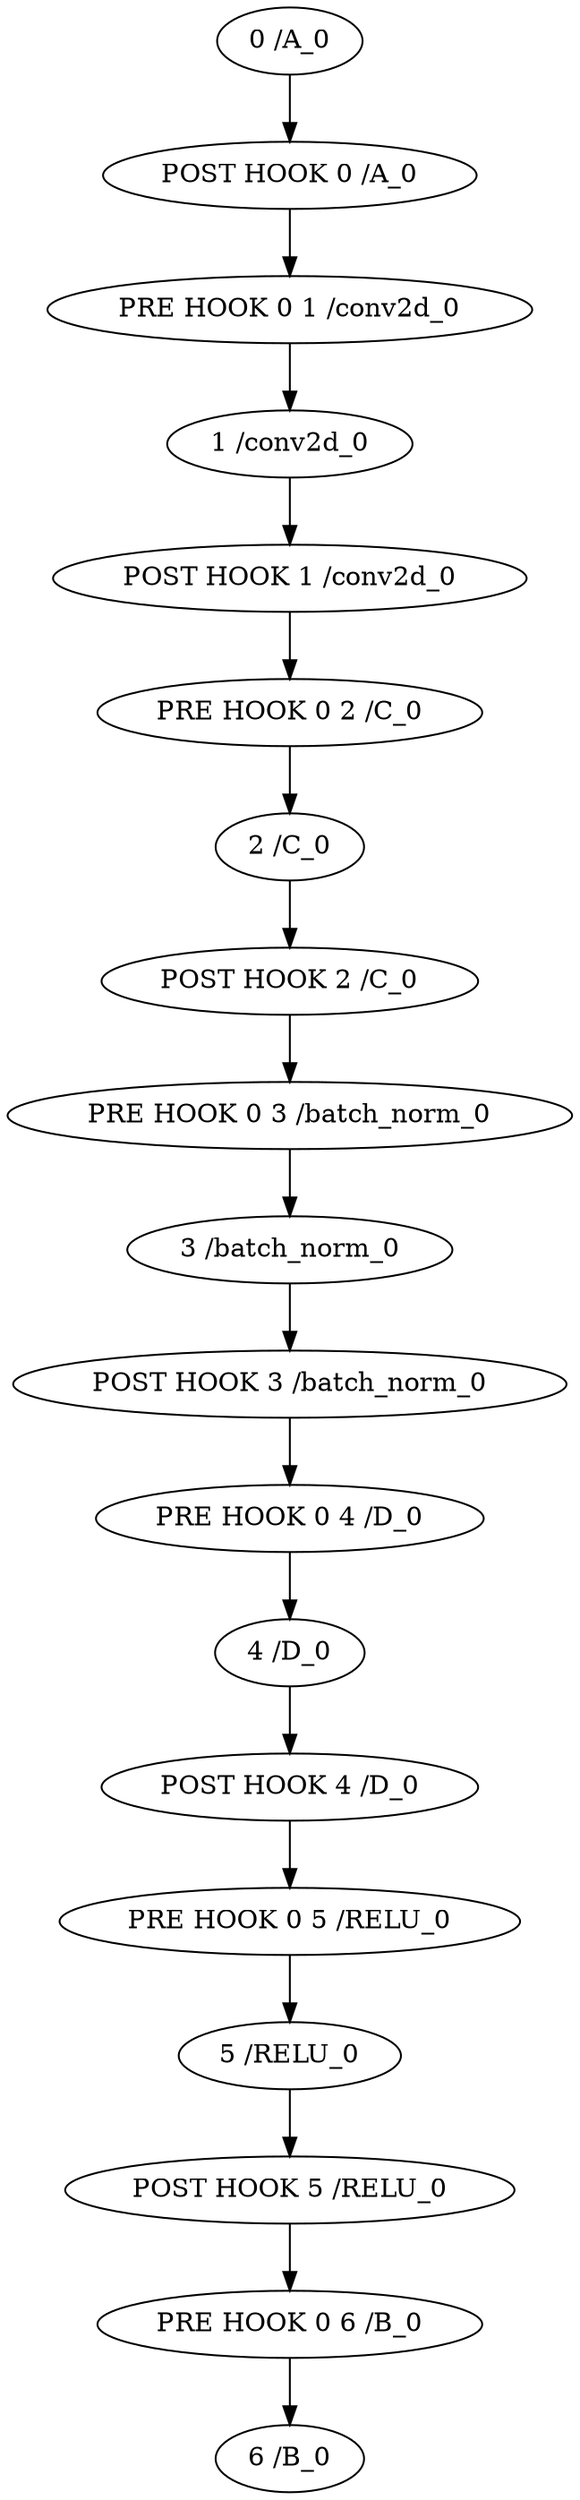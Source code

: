 strict digraph  {
"0 /A_0" [associated_ip_node_keys="{'POST HOOK 0 /A_0'}", is_merged=False, node_type="InsertionPointGraphNodeType.OPERATOR", regular_node_data="0 /A_0 A"];
"1 /conv2d_0" [associated_ip_node_keys="{'PRE HOOK 0 1 /conv2d_0', 'POST HOOK 1 /conv2d_0'}", is_merged=False, node_type="InsertionPointGraphNodeType.OPERATOR", regular_node_data="1 /conv2d_0 conv2d"];
"2 /C_0" [associated_ip_node_keys="{'PRE HOOK 0 2 /C_0', 'POST HOOK 2 /C_0'}", is_merged=False, node_type="InsertionPointGraphNodeType.OPERATOR", regular_node_data="2 /C_0 C"];
"3 /batch_norm_0" [associated_ip_node_keys="{'PRE HOOK 0 3 /batch_norm_0', 'POST HOOK 3 /batch_norm_0'}", is_merged=False, node_type="InsertionPointGraphNodeType.OPERATOR", regular_node_data="3 /batch_norm_0 batch_norm"];
"4 /D_0" [associated_ip_node_keys="{'PRE HOOK 0 4 /D_0', 'POST HOOK 4 /D_0'}", is_merged=False, node_type="InsertionPointGraphNodeType.OPERATOR", regular_node_data="4 /D_0 D"];
"5 /RELU_0" [associated_ip_node_keys="{'PRE HOOK 0 5 /RELU_0', 'POST HOOK 5 /RELU_0'}", is_merged=False, node_type="InsertionPointGraphNodeType.OPERATOR", regular_node_data="5 /RELU_0 RELU"];
"6 /B_0" [associated_ip_node_keys="{'PRE HOOK 0 6 /B_0'}", is_merged=False, node_type="InsertionPointGraphNodeType.OPERATOR", regular_node_data="6 /B_0 B"];
"POST HOOK 0 /A_0" [insertion_point_data="TargetType.OPERATOR_POST_HOOK /A_0", node_type="InsertionPointGraphNodeType.INSERTION_POINT"];
"PRE HOOK 0 1 /conv2d_0" [insertion_point_data="TargetType.OPERATOR_PRE_HOOK 0 /conv2d_0", node_type="InsertionPointGraphNodeType.INSERTION_POINT"];
"POST HOOK 1 /conv2d_0" [insertion_point_data="TargetType.OPERATOR_POST_HOOK /conv2d_0", node_type="InsertionPointGraphNodeType.INSERTION_POINT"];
"PRE HOOK 0 2 /C_0" [insertion_point_data="TargetType.OPERATOR_PRE_HOOK 0 /C_0", node_type="InsertionPointGraphNodeType.INSERTION_POINT"];
"POST HOOK 2 /C_0" [insertion_point_data="TargetType.OPERATOR_POST_HOOK /C_0", node_type="InsertionPointGraphNodeType.INSERTION_POINT"];
"PRE HOOK 0 3 /batch_norm_0" [insertion_point_data="TargetType.OPERATOR_PRE_HOOK 0 /batch_norm_0", node_type="InsertionPointGraphNodeType.INSERTION_POINT"];
"POST HOOK 3 /batch_norm_0" [insertion_point_data="TargetType.OPERATOR_POST_HOOK /batch_norm_0", node_type="InsertionPointGraphNodeType.INSERTION_POINT"];
"PRE HOOK 0 4 /D_0" [insertion_point_data="TargetType.OPERATOR_PRE_HOOK 0 /D_0", node_type="InsertionPointGraphNodeType.INSERTION_POINT"];
"POST HOOK 4 /D_0" [insertion_point_data="TargetType.OPERATOR_POST_HOOK /D_0", node_type="InsertionPointGraphNodeType.INSERTION_POINT"];
"PRE HOOK 0 5 /RELU_0" [insertion_point_data="TargetType.OPERATOR_PRE_HOOK 0 /RELU_0", node_type="InsertionPointGraphNodeType.INSERTION_POINT"];
"POST HOOK 5 /RELU_0" [insertion_point_data="TargetType.OPERATOR_POST_HOOK /RELU_0", node_type="InsertionPointGraphNodeType.INSERTION_POINT"];
"PRE HOOK 0 6 /B_0" [insertion_point_data="TargetType.OPERATOR_PRE_HOOK 0 /B_0", node_type="InsertionPointGraphNodeType.INSERTION_POINT"];
"0 /A_0" -> "POST HOOK 0 /A_0";
"1 /conv2d_0" -> "POST HOOK 1 /conv2d_0";
"2 /C_0" -> "POST HOOK 2 /C_0";
"3 /batch_norm_0" -> "POST HOOK 3 /batch_norm_0";
"4 /D_0" -> "POST HOOK 4 /D_0";
"5 /RELU_0" -> "POST HOOK 5 /RELU_0";
"POST HOOK 0 /A_0" -> "PRE HOOK 0 1 /conv2d_0";
"PRE HOOK 0 1 /conv2d_0" -> "1 /conv2d_0";
"POST HOOK 1 /conv2d_0" -> "PRE HOOK 0 2 /C_0";
"PRE HOOK 0 2 /C_0" -> "2 /C_0";
"POST HOOK 2 /C_0" -> "PRE HOOK 0 3 /batch_norm_0";
"PRE HOOK 0 3 /batch_norm_0" -> "3 /batch_norm_0";
"POST HOOK 3 /batch_norm_0" -> "PRE HOOK 0 4 /D_0";
"PRE HOOK 0 4 /D_0" -> "4 /D_0";
"POST HOOK 4 /D_0" -> "PRE HOOK 0 5 /RELU_0";
"PRE HOOK 0 5 /RELU_0" -> "5 /RELU_0";
"POST HOOK 5 /RELU_0" -> "PRE HOOK 0 6 /B_0";
"PRE HOOK 0 6 /B_0" -> "6 /B_0";
}
